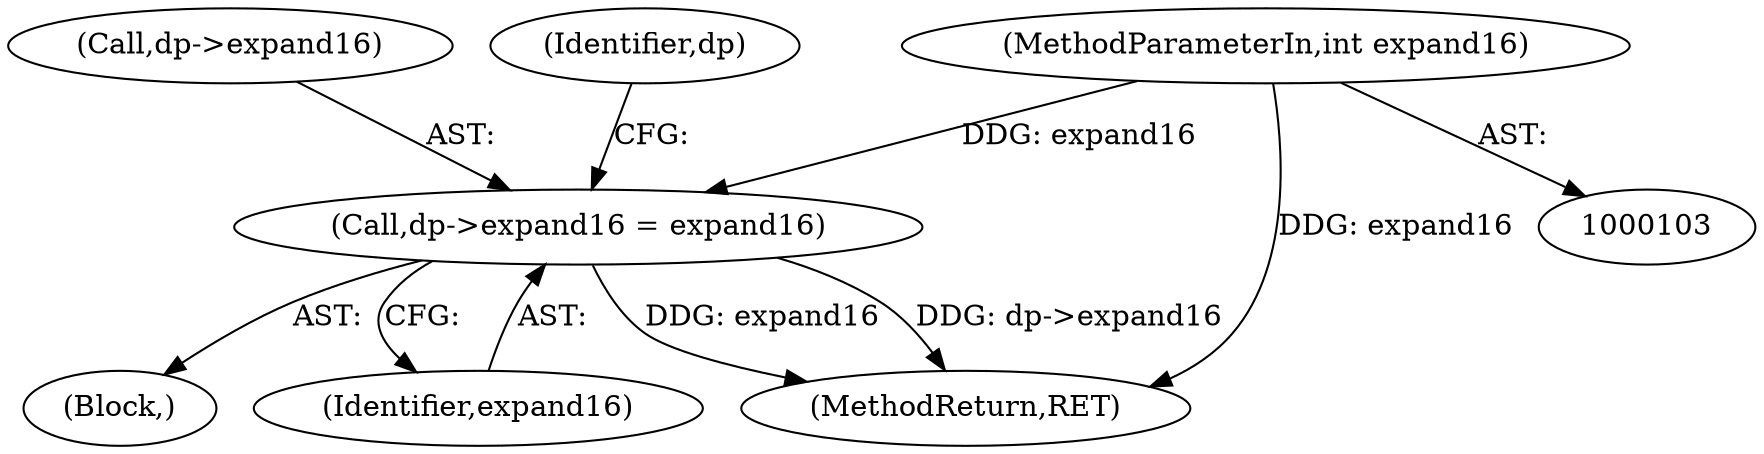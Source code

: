 digraph "0_Android_9d4853418ab2f754c2b63e091c29c5529b8b86ca_45@pointer" {
"1000172" [label="(Call,dp->expand16 = expand16)"];
"1000113" [label="(MethodParameterIn,int expand16)"];
"1000113" [label="(MethodParameterIn,int expand16)"];
"1000173" [label="(Call,dp->expand16)"];
"1000117" [label="(Block,)"];
"1000176" [label="(Identifier,expand16)"];
"1000172" [label="(Call,dp->expand16 = expand16)"];
"1000179" [label="(Identifier,dp)"];
"1000218" [label="(MethodReturn,RET)"];
"1000172" -> "1000117"  [label="AST: "];
"1000172" -> "1000176"  [label="CFG: "];
"1000173" -> "1000172"  [label="AST: "];
"1000176" -> "1000172"  [label="AST: "];
"1000179" -> "1000172"  [label="CFG: "];
"1000172" -> "1000218"  [label="DDG: expand16"];
"1000172" -> "1000218"  [label="DDG: dp->expand16"];
"1000113" -> "1000172"  [label="DDG: expand16"];
"1000113" -> "1000103"  [label="AST: "];
"1000113" -> "1000218"  [label="DDG: expand16"];
}
